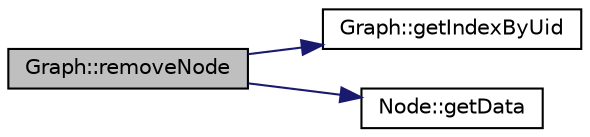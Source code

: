 digraph "Graph::removeNode"
{
  edge [fontname="Helvetica",fontsize="10",labelfontname="Helvetica",labelfontsize="10"];
  node [fontname="Helvetica",fontsize="10",shape=record];
  rankdir="LR";
  Node56 [label="Graph::removeNode",height=0.2,width=0.4,color="black", fillcolor="grey75", style="filled", fontcolor="black"];
  Node56 -> Node57 [color="midnightblue",fontsize="10",style="solid"];
  Node57 [label="Graph::getIndexByUid",height=0.2,width=0.4,color="black", fillcolor="white", style="filled",URL="$class_graph.html#a2d8d8d9edb8a496d5c252132cdbbbc08",tooltip="getIndexByUid "];
  Node56 -> Node58 [color="midnightblue",fontsize="10",style="solid"];
  Node58 [label="Node::getData",height=0.2,width=0.4,color="black", fillcolor="white", style="filled",URL="$class_node.html#abdb083d1af1b62ee3f90f9996518f5cb",tooltip="Getter Data. "];
}
